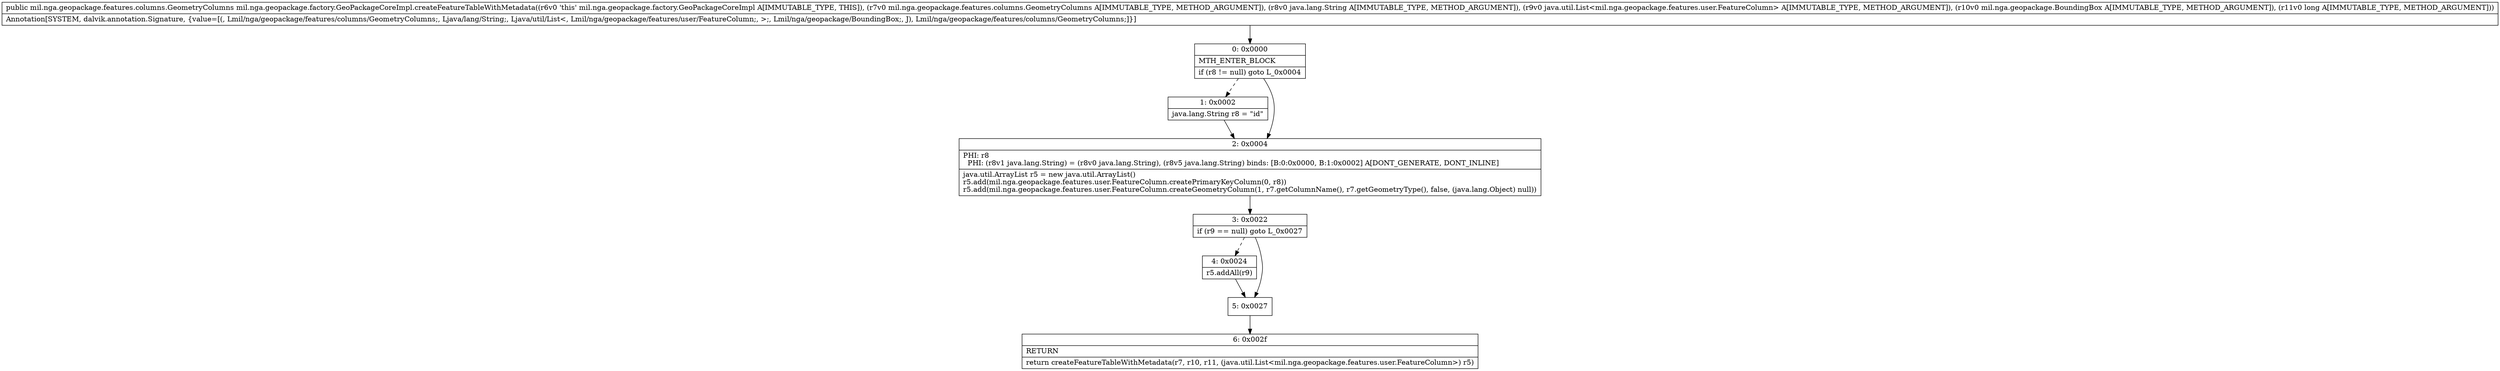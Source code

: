 digraph "CFG formil.nga.geopackage.factory.GeoPackageCoreImpl.createFeatureTableWithMetadata(Lmil\/nga\/geopackage\/features\/columns\/GeometryColumns;Ljava\/lang\/String;Ljava\/util\/List;Lmil\/nga\/geopackage\/BoundingBox;J)Lmil\/nga\/geopackage\/features\/columns\/GeometryColumns;" {
Node_0 [shape=record,label="{0\:\ 0x0000|MTH_ENTER_BLOCK\l|if (r8 != null) goto L_0x0004\l}"];
Node_1 [shape=record,label="{1\:\ 0x0002|java.lang.String r8 = \"id\"\l}"];
Node_2 [shape=record,label="{2\:\ 0x0004|PHI: r8 \l  PHI: (r8v1 java.lang.String) = (r8v0 java.lang.String), (r8v5 java.lang.String) binds: [B:0:0x0000, B:1:0x0002] A[DONT_GENERATE, DONT_INLINE]\l|java.util.ArrayList r5 = new java.util.ArrayList()\lr5.add(mil.nga.geopackage.features.user.FeatureColumn.createPrimaryKeyColumn(0, r8))\lr5.add(mil.nga.geopackage.features.user.FeatureColumn.createGeometryColumn(1, r7.getColumnName(), r7.getGeometryType(), false, (java.lang.Object) null))\l}"];
Node_3 [shape=record,label="{3\:\ 0x0022|if (r9 == null) goto L_0x0027\l}"];
Node_4 [shape=record,label="{4\:\ 0x0024|r5.addAll(r9)\l}"];
Node_5 [shape=record,label="{5\:\ 0x0027}"];
Node_6 [shape=record,label="{6\:\ 0x002f|RETURN\l|return createFeatureTableWithMetadata(r7, r10, r11, (java.util.List\<mil.nga.geopackage.features.user.FeatureColumn\>) r5)\l}"];
MethodNode[shape=record,label="{public mil.nga.geopackage.features.columns.GeometryColumns mil.nga.geopackage.factory.GeoPackageCoreImpl.createFeatureTableWithMetadata((r6v0 'this' mil.nga.geopackage.factory.GeoPackageCoreImpl A[IMMUTABLE_TYPE, THIS]), (r7v0 mil.nga.geopackage.features.columns.GeometryColumns A[IMMUTABLE_TYPE, METHOD_ARGUMENT]), (r8v0 java.lang.String A[IMMUTABLE_TYPE, METHOD_ARGUMENT]), (r9v0 java.util.List\<mil.nga.geopackage.features.user.FeatureColumn\> A[IMMUTABLE_TYPE, METHOD_ARGUMENT]), (r10v0 mil.nga.geopackage.BoundingBox A[IMMUTABLE_TYPE, METHOD_ARGUMENT]), (r11v0 long A[IMMUTABLE_TYPE, METHOD_ARGUMENT]))  | Annotation[SYSTEM, dalvik.annotation.Signature, \{value=[(, Lmil\/nga\/geopackage\/features\/columns\/GeometryColumns;, Ljava\/lang\/String;, Ljava\/util\/List\<, Lmil\/nga\/geopackage\/features\/user\/FeatureColumn;, \>;, Lmil\/nga\/geopackage\/BoundingBox;, J), Lmil\/nga\/geopackage\/features\/columns\/GeometryColumns;]\}]\l}"];
MethodNode -> Node_0;
Node_0 -> Node_1[style=dashed];
Node_0 -> Node_2;
Node_1 -> Node_2;
Node_2 -> Node_3;
Node_3 -> Node_4[style=dashed];
Node_3 -> Node_5;
Node_4 -> Node_5;
Node_5 -> Node_6;
}

